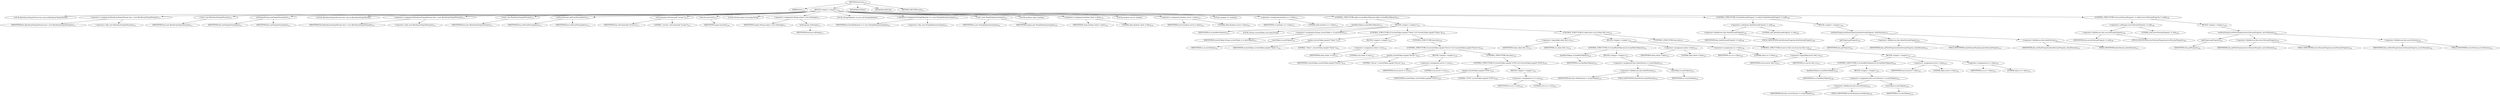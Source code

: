 digraph "execute" {  
"187" [label = <(METHOD,execute)<SUB>110</SUB>> ]
"12" [label = <(PARAM,this)<SUB>110</SUB>> ]
"188" [label = <(BLOCK,&lt;empty&gt;,&lt;empty&gt;)<SUB>110</SUB>> ]
"10" [label = <(LOCAL,ByteArrayOutputStream bos: java.io.ByteArrayOutputStream)> ]
"189" [label = <(&lt;operator&gt;.assignment,ByteArrayOutputStream bos = new ByteArrayOutputStream())<SUB>111</SUB>> ]
"190" [label = <(IDENTIFIER,bos,ByteArrayOutputStream bos = new ByteArrayOutputStream())<SUB>111</SUB>> ]
"191" [label = <(&lt;operator&gt;.alloc,new ByteArrayOutputStream())<SUB>111</SUB>> ]
"192" [label = <(&lt;init&gt;,new ByteArrayOutputStream())<SUB>111</SUB>> ]
"9" [label = <(IDENTIFIER,bos,new ByteArrayOutputStream())<SUB>111</SUB>> ]
"193" [label = <(setOutputStream,setOutputStream(bos))<SUB>112</SUB>> ]
"11" [label = <(IDENTIFIER,this,setOutputStream(bos))<SUB>112</SUB>> ]
"194" [label = <(IDENTIFIER,bos,setOutputStream(bos))<SUB>112</SUB>> ]
"14" [label = <(LOCAL,ByteArrayOutputStream berr: java.io.ByteArrayOutputStream)> ]
"195" [label = <(&lt;operator&gt;.assignment,ByteArrayOutputStream berr = new ByteArrayOutputStream())<SUB>113</SUB>> ]
"196" [label = <(IDENTIFIER,berr,ByteArrayOutputStream berr = new ByteArrayOutputStream())<SUB>113</SUB>> ]
"197" [label = <(&lt;operator&gt;.alloc,new ByteArrayOutputStream())<SUB>113</SUB>> ]
"198" [label = <(&lt;init&gt;,new ByteArrayOutputStream())<SUB>113</SUB>> ]
"13" [label = <(IDENTIFIER,berr,new ByteArrayOutputStream())<SUB>113</SUB>> ]
"199" [label = <(setErrorStream,setErrorStream(berr))<SUB>114</SUB>> ]
"15" [label = <(IDENTIFIER,this,setErrorStream(berr))<SUB>114</SUB>> ]
"200" [label = <(IDENTIFIER,berr,setErrorStream(berr))<SUB>114</SUB>> ]
"201" [label = <(setCommand,setCommand(&quot;version&quot;))<SUB>115</SUB>> ]
"16" [label = <(IDENTIFIER,this,setCommand(&quot;version&quot;))<SUB>115</SUB>> ]
"202" [label = <(LITERAL,&quot;version&quot;,setCommand(&quot;version&quot;))<SUB>115</SUB>> ]
"203" [label = <(execute,execute())<SUB>116</SUB>> ]
"204" [label = <(IDENTIFIER,super,execute())<SUB>116</SUB>> ]
"205" [label = <(LOCAL,String output: java.lang.String)> ]
"206" [label = <(&lt;operator&gt;.assignment,String output = bos.toString())<SUB>117</SUB>> ]
"207" [label = <(IDENTIFIER,output,String output = bos.toString())<SUB>117</SUB>> ]
"208" [label = <(toString,bos.toString())<SUB>117</SUB>> ]
"209" [label = <(IDENTIFIER,bos,bos.toString())<SUB>117</SUB>> ]
"18" [label = <(LOCAL,StringTokenizer st: java.util.StringTokenizer)> ]
"210" [label = <(&lt;operator&gt;.assignment,StringTokenizer st = new StringTokenizer(output))<SUB>118</SUB>> ]
"211" [label = <(IDENTIFIER,st,StringTokenizer st = new StringTokenizer(output))<SUB>118</SUB>> ]
"212" [label = <(&lt;operator&gt;.alloc,new StringTokenizer(output))<SUB>118</SUB>> ]
"213" [label = <(&lt;init&gt;,new StringTokenizer(output))<SUB>118</SUB>> ]
"17" [label = <(IDENTIFIER,st,new StringTokenizer(output))<SUB>118</SUB>> ]
"214" [label = <(IDENTIFIER,output,new StringTokenizer(output))<SUB>118</SUB>> ]
"215" [label = <(LOCAL,boolean client: boolean)> ]
"216" [label = <(&lt;operator&gt;.assignment,boolean client = false)<SUB>119</SUB>> ]
"217" [label = <(IDENTIFIER,client,boolean client = false)<SUB>119</SUB>> ]
"218" [label = <(LITERAL,false,boolean client = false)<SUB>119</SUB>> ]
"219" [label = <(LOCAL,boolean server: boolean)> ]
"220" [label = <(&lt;operator&gt;.assignment,boolean server = false)<SUB>120</SUB>> ]
"221" [label = <(IDENTIFIER,server,boolean server = false)<SUB>120</SUB>> ]
"222" [label = <(LITERAL,false,boolean server = false)<SUB>120</SUB>> ]
"223" [label = <(LOCAL,boolean cvs: boolean)> ]
"224" [label = <(&lt;operator&gt;.assignment,boolean cvs = false)<SUB>121</SUB>> ]
"225" [label = <(IDENTIFIER,cvs,boolean cvs = false)<SUB>121</SUB>> ]
"226" [label = <(LITERAL,false,boolean cvs = false)<SUB>121</SUB>> ]
"227" [label = <(CONTROL_STRUCTURE,while (st.hasMoreTokens()),while (st.hasMoreTokens()))<SUB>122</SUB>> ]
"228" [label = <(hasMoreTokens,st.hasMoreTokens())<SUB>122</SUB>> ]
"229" [label = <(IDENTIFIER,st,st.hasMoreTokens())<SUB>122</SUB>> ]
"230" [label = <(BLOCK,&lt;empty&gt;,&lt;empty&gt;)<SUB>122</SUB>> ]
"231" [label = <(LOCAL,String currentToken: java.lang.String)> ]
"232" [label = <(&lt;operator&gt;.assignment,String currentToken = st.nextToken())<SUB>123</SUB>> ]
"233" [label = <(IDENTIFIER,currentToken,String currentToken = st.nextToken())<SUB>123</SUB>> ]
"234" [label = <(nextToken,st.nextToken())<SUB>123</SUB>> ]
"235" [label = <(IDENTIFIER,st,st.nextToken())<SUB>123</SUB>> ]
"236" [label = <(CONTROL_STRUCTURE,if (currentToken.equals(&quot;Client:&quot;)),if (currentToken.equals(&quot;Client:&quot;)))<SUB>124</SUB>> ]
"237" [label = <(equals,currentToken.equals(&quot;Client:&quot;))<SUB>124</SUB>> ]
"238" [label = <(IDENTIFIER,currentToken,currentToken.equals(&quot;Client:&quot;))<SUB>124</SUB>> ]
"239" [label = <(LITERAL,&quot;Client:&quot;,currentToken.equals(&quot;Client:&quot;))<SUB>124</SUB>> ]
"240" [label = <(BLOCK,&lt;empty&gt;,&lt;empty&gt;)<SUB>124</SUB>> ]
"241" [label = <(&lt;operator&gt;.assignment,client = true)<SUB>125</SUB>> ]
"242" [label = <(IDENTIFIER,client,client = true)<SUB>125</SUB>> ]
"243" [label = <(LITERAL,true,client = true)<SUB>125</SUB>> ]
"244" [label = <(CONTROL_STRUCTURE,else,else)<SUB>126</SUB>> ]
"245" [label = <(CONTROL_STRUCTURE,if (currentToken.equals(&quot;Server:&quot;)),if (currentToken.equals(&quot;Server:&quot;)))<SUB>126</SUB>> ]
"246" [label = <(equals,currentToken.equals(&quot;Server:&quot;))<SUB>126</SUB>> ]
"247" [label = <(IDENTIFIER,currentToken,currentToken.equals(&quot;Server:&quot;))<SUB>126</SUB>> ]
"248" [label = <(LITERAL,&quot;Server:&quot;,currentToken.equals(&quot;Server:&quot;))<SUB>126</SUB>> ]
"249" [label = <(BLOCK,&lt;empty&gt;,&lt;empty&gt;)<SUB>126</SUB>> ]
"250" [label = <(&lt;operator&gt;.assignment,server = true)<SUB>127</SUB>> ]
"251" [label = <(IDENTIFIER,server,server = true)<SUB>127</SUB>> ]
"252" [label = <(LITERAL,true,server = true)<SUB>127</SUB>> ]
"253" [label = <(CONTROL_STRUCTURE,else,else)<SUB>128</SUB>> ]
"254" [label = <(CONTROL_STRUCTURE,if (currentToken.equals(&quot;(CVS)&quot;)),if (currentToken.equals(&quot;(CVS)&quot;)))<SUB>128</SUB>> ]
"255" [label = <(equals,currentToken.equals(&quot;(CVS)&quot;))<SUB>128</SUB>> ]
"256" [label = <(IDENTIFIER,currentToken,currentToken.equals(&quot;(CVS)&quot;))<SUB>128</SUB>> ]
"257" [label = <(LITERAL,&quot;(CVS)&quot;,currentToken.equals(&quot;(CVS)&quot;))<SUB>128</SUB>> ]
"258" [label = <(BLOCK,&lt;empty&gt;,&lt;empty&gt;)<SUB>128</SUB>> ]
"259" [label = <(&lt;operator&gt;.assignment,cvs = true)<SUB>129</SUB>> ]
"260" [label = <(IDENTIFIER,cvs,cvs = true)<SUB>129</SUB>> ]
"261" [label = <(LITERAL,true,cvs = true)<SUB>129</SUB>> ]
"262" [label = <(CONTROL_STRUCTURE,if (client &amp;&amp; cvs),if (client &amp;&amp; cvs))<SUB>131</SUB>> ]
"263" [label = <(&lt;operator&gt;.logicalAnd,client &amp;&amp; cvs)<SUB>131</SUB>> ]
"264" [label = <(IDENTIFIER,client,client &amp;&amp; cvs)<SUB>131</SUB>> ]
"265" [label = <(IDENTIFIER,cvs,client &amp;&amp; cvs)<SUB>131</SUB>> ]
"266" [label = <(BLOCK,&lt;empty&gt;,&lt;empty&gt;)<SUB>131</SUB>> ]
"267" [label = <(CONTROL_STRUCTURE,if (st.hasMoreTokens()),if (st.hasMoreTokens()))<SUB>132</SUB>> ]
"268" [label = <(hasMoreTokens,st.hasMoreTokens())<SUB>132</SUB>> ]
"269" [label = <(IDENTIFIER,st,st.hasMoreTokens())<SUB>132</SUB>> ]
"270" [label = <(BLOCK,&lt;empty&gt;,&lt;empty&gt;)<SUB>132</SUB>> ]
"271" [label = <(&lt;operator&gt;.assignment,this.clientVersion = st.nextToken())<SUB>133</SUB>> ]
"272" [label = <(&lt;operator&gt;.fieldAccess,this.clientVersion)<SUB>133</SUB>> ]
"273" [label = <(IDENTIFIER,this,this.clientVersion = st.nextToken())<SUB>133</SUB>> ]
"274" [label = <(FIELD_IDENTIFIER,clientVersion,clientVersion)<SUB>133</SUB>> ]
"275" [label = <(nextToken,st.nextToken())<SUB>133</SUB>> ]
"276" [label = <(IDENTIFIER,st,st.nextToken())<SUB>133</SUB>> ]
"277" [label = <(&lt;operator&gt;.assignment,client = false)<SUB>135</SUB>> ]
"278" [label = <(IDENTIFIER,client,client = false)<SUB>135</SUB>> ]
"279" [label = <(LITERAL,false,client = false)<SUB>135</SUB>> ]
"280" [label = <(&lt;operator&gt;.assignment,cvs = false)<SUB>136</SUB>> ]
"281" [label = <(IDENTIFIER,cvs,cvs = false)<SUB>136</SUB>> ]
"282" [label = <(LITERAL,false,cvs = false)<SUB>136</SUB>> ]
"283" [label = <(CONTROL_STRUCTURE,else,else)<SUB>137</SUB>> ]
"284" [label = <(CONTROL_STRUCTURE,if (server &amp;&amp; cvs),if (server &amp;&amp; cvs))<SUB>137</SUB>> ]
"285" [label = <(&lt;operator&gt;.logicalAnd,server &amp;&amp; cvs)<SUB>137</SUB>> ]
"286" [label = <(IDENTIFIER,server,server &amp;&amp; cvs)<SUB>137</SUB>> ]
"287" [label = <(IDENTIFIER,cvs,server &amp;&amp; cvs)<SUB>137</SUB>> ]
"288" [label = <(BLOCK,&lt;empty&gt;,&lt;empty&gt;)<SUB>137</SUB>> ]
"289" [label = <(CONTROL_STRUCTURE,if (st.hasMoreTokens()),if (st.hasMoreTokens()))<SUB>138</SUB>> ]
"290" [label = <(hasMoreTokens,st.hasMoreTokens())<SUB>138</SUB>> ]
"291" [label = <(IDENTIFIER,st,st.hasMoreTokens())<SUB>138</SUB>> ]
"292" [label = <(BLOCK,&lt;empty&gt;,&lt;empty&gt;)<SUB>138</SUB>> ]
"293" [label = <(&lt;operator&gt;.assignment,this.serverVersion = st.nextToken())<SUB>139</SUB>> ]
"294" [label = <(&lt;operator&gt;.fieldAccess,this.serverVersion)<SUB>139</SUB>> ]
"295" [label = <(IDENTIFIER,this,this.serverVersion = st.nextToken())<SUB>139</SUB>> ]
"296" [label = <(FIELD_IDENTIFIER,serverVersion,serverVersion)<SUB>139</SUB>> ]
"297" [label = <(nextToken,st.nextToken())<SUB>139</SUB>> ]
"298" [label = <(IDENTIFIER,st,st.nextToken())<SUB>139</SUB>> ]
"299" [label = <(&lt;operator&gt;.assignment,server = false)<SUB>141</SUB>> ]
"300" [label = <(IDENTIFIER,server,server = false)<SUB>141</SUB>> ]
"301" [label = <(LITERAL,false,server = false)<SUB>141</SUB>> ]
"302" [label = <(&lt;operator&gt;.assignment,cvs = false)<SUB>142</SUB>> ]
"303" [label = <(IDENTIFIER,cvs,cvs = false)<SUB>142</SUB>> ]
"304" [label = <(LITERAL,false,cvs = false)<SUB>142</SUB>> ]
"305" [label = <(CONTROL_STRUCTURE,if (clientVersionProperty != null),if (clientVersionProperty != null))<SUB>146</SUB>> ]
"306" [label = <(&lt;operator&gt;.notEquals,clientVersionProperty != null)<SUB>146</SUB>> ]
"307" [label = <(&lt;operator&gt;.fieldAccess,this.clientVersionProperty)<SUB>146</SUB>> ]
"308" [label = <(IDENTIFIER,this,clientVersionProperty != null)<SUB>146</SUB>> ]
"309" [label = <(FIELD_IDENTIFIER,clientVersionProperty,clientVersionProperty)<SUB>146</SUB>> ]
"310" [label = <(LITERAL,null,clientVersionProperty != null)<SUB>146</SUB>> ]
"311" [label = <(BLOCK,&lt;empty&gt;,&lt;empty&gt;)<SUB>146</SUB>> ]
"312" [label = <(setNewProperty,setNewProperty(clientVersionProperty, clientVersion))<SUB>147</SUB>> ]
"313" [label = <(getProject,getProject())<SUB>147</SUB>> ]
"19" [label = <(IDENTIFIER,this,getProject())<SUB>147</SUB>> ]
"314" [label = <(&lt;operator&gt;.fieldAccess,this.clientVersionProperty)<SUB>147</SUB>> ]
"315" [label = <(IDENTIFIER,this,setNewProperty(clientVersionProperty, clientVersion))<SUB>147</SUB>> ]
"316" [label = <(FIELD_IDENTIFIER,clientVersionProperty,clientVersionProperty)<SUB>147</SUB>> ]
"317" [label = <(&lt;operator&gt;.fieldAccess,this.clientVersion)<SUB>147</SUB>> ]
"318" [label = <(IDENTIFIER,this,setNewProperty(clientVersionProperty, clientVersion))<SUB>147</SUB>> ]
"319" [label = <(FIELD_IDENTIFIER,clientVersion,clientVersion)<SUB>147</SUB>> ]
"320" [label = <(CONTROL_STRUCTURE,if (serverVersionProperty != null),if (serverVersionProperty != null))<SUB>149</SUB>> ]
"321" [label = <(&lt;operator&gt;.notEquals,serverVersionProperty != null)<SUB>149</SUB>> ]
"322" [label = <(&lt;operator&gt;.fieldAccess,this.serverVersionProperty)<SUB>149</SUB>> ]
"323" [label = <(IDENTIFIER,this,serverVersionProperty != null)<SUB>149</SUB>> ]
"324" [label = <(FIELD_IDENTIFIER,serverVersionProperty,serverVersionProperty)<SUB>149</SUB>> ]
"325" [label = <(LITERAL,null,serverVersionProperty != null)<SUB>149</SUB>> ]
"326" [label = <(BLOCK,&lt;empty&gt;,&lt;empty&gt;)<SUB>149</SUB>> ]
"327" [label = <(setNewProperty,setNewProperty(serverVersionProperty, serverVersion))<SUB>150</SUB>> ]
"328" [label = <(getProject,getProject())<SUB>150</SUB>> ]
"20" [label = <(IDENTIFIER,this,getProject())<SUB>150</SUB>> ]
"329" [label = <(&lt;operator&gt;.fieldAccess,this.serverVersionProperty)<SUB>150</SUB>> ]
"330" [label = <(IDENTIFIER,this,setNewProperty(serverVersionProperty, serverVersion))<SUB>150</SUB>> ]
"331" [label = <(FIELD_IDENTIFIER,serverVersionProperty,serverVersionProperty)<SUB>150</SUB>> ]
"332" [label = <(&lt;operator&gt;.fieldAccess,this.serverVersion)<SUB>150</SUB>> ]
"333" [label = <(IDENTIFIER,this,setNewProperty(serverVersionProperty, serverVersion))<SUB>150</SUB>> ]
"334" [label = <(FIELD_IDENTIFIER,serverVersion,serverVersion)<SUB>150</SUB>> ]
"335" [label = <(MODIFIER,PUBLIC)> ]
"336" [label = <(MODIFIER,VIRTUAL)> ]
"337" [label = <(METHOD_RETURN,void)<SUB>110</SUB>> ]
  "187" -> "12" 
  "187" -> "188" 
  "187" -> "335" 
  "187" -> "336" 
  "187" -> "337" 
  "188" -> "10" 
  "188" -> "189" 
  "188" -> "192" 
  "188" -> "193" 
  "188" -> "14" 
  "188" -> "195" 
  "188" -> "198" 
  "188" -> "199" 
  "188" -> "201" 
  "188" -> "203" 
  "188" -> "205" 
  "188" -> "206" 
  "188" -> "18" 
  "188" -> "210" 
  "188" -> "213" 
  "188" -> "215" 
  "188" -> "216" 
  "188" -> "219" 
  "188" -> "220" 
  "188" -> "223" 
  "188" -> "224" 
  "188" -> "227" 
  "188" -> "305" 
  "188" -> "320" 
  "189" -> "190" 
  "189" -> "191" 
  "192" -> "9" 
  "193" -> "11" 
  "193" -> "194" 
  "195" -> "196" 
  "195" -> "197" 
  "198" -> "13" 
  "199" -> "15" 
  "199" -> "200" 
  "201" -> "16" 
  "201" -> "202" 
  "203" -> "204" 
  "206" -> "207" 
  "206" -> "208" 
  "208" -> "209" 
  "210" -> "211" 
  "210" -> "212" 
  "213" -> "17" 
  "213" -> "214" 
  "216" -> "217" 
  "216" -> "218" 
  "220" -> "221" 
  "220" -> "222" 
  "224" -> "225" 
  "224" -> "226" 
  "227" -> "228" 
  "227" -> "230" 
  "228" -> "229" 
  "230" -> "231" 
  "230" -> "232" 
  "230" -> "236" 
  "230" -> "262" 
  "232" -> "233" 
  "232" -> "234" 
  "234" -> "235" 
  "236" -> "237" 
  "236" -> "240" 
  "236" -> "244" 
  "237" -> "238" 
  "237" -> "239" 
  "240" -> "241" 
  "241" -> "242" 
  "241" -> "243" 
  "244" -> "245" 
  "245" -> "246" 
  "245" -> "249" 
  "245" -> "253" 
  "246" -> "247" 
  "246" -> "248" 
  "249" -> "250" 
  "250" -> "251" 
  "250" -> "252" 
  "253" -> "254" 
  "254" -> "255" 
  "254" -> "258" 
  "255" -> "256" 
  "255" -> "257" 
  "258" -> "259" 
  "259" -> "260" 
  "259" -> "261" 
  "262" -> "263" 
  "262" -> "266" 
  "262" -> "283" 
  "263" -> "264" 
  "263" -> "265" 
  "266" -> "267" 
  "266" -> "277" 
  "266" -> "280" 
  "267" -> "268" 
  "267" -> "270" 
  "268" -> "269" 
  "270" -> "271" 
  "271" -> "272" 
  "271" -> "275" 
  "272" -> "273" 
  "272" -> "274" 
  "275" -> "276" 
  "277" -> "278" 
  "277" -> "279" 
  "280" -> "281" 
  "280" -> "282" 
  "283" -> "284" 
  "284" -> "285" 
  "284" -> "288" 
  "285" -> "286" 
  "285" -> "287" 
  "288" -> "289" 
  "288" -> "299" 
  "288" -> "302" 
  "289" -> "290" 
  "289" -> "292" 
  "290" -> "291" 
  "292" -> "293" 
  "293" -> "294" 
  "293" -> "297" 
  "294" -> "295" 
  "294" -> "296" 
  "297" -> "298" 
  "299" -> "300" 
  "299" -> "301" 
  "302" -> "303" 
  "302" -> "304" 
  "305" -> "306" 
  "305" -> "311" 
  "306" -> "307" 
  "306" -> "310" 
  "307" -> "308" 
  "307" -> "309" 
  "311" -> "312" 
  "312" -> "313" 
  "312" -> "314" 
  "312" -> "317" 
  "313" -> "19" 
  "314" -> "315" 
  "314" -> "316" 
  "317" -> "318" 
  "317" -> "319" 
  "320" -> "321" 
  "320" -> "326" 
  "321" -> "322" 
  "321" -> "325" 
  "322" -> "323" 
  "322" -> "324" 
  "326" -> "327" 
  "327" -> "328" 
  "327" -> "329" 
  "327" -> "332" 
  "328" -> "20" 
  "329" -> "330" 
  "329" -> "331" 
  "332" -> "333" 
  "332" -> "334" 
}

